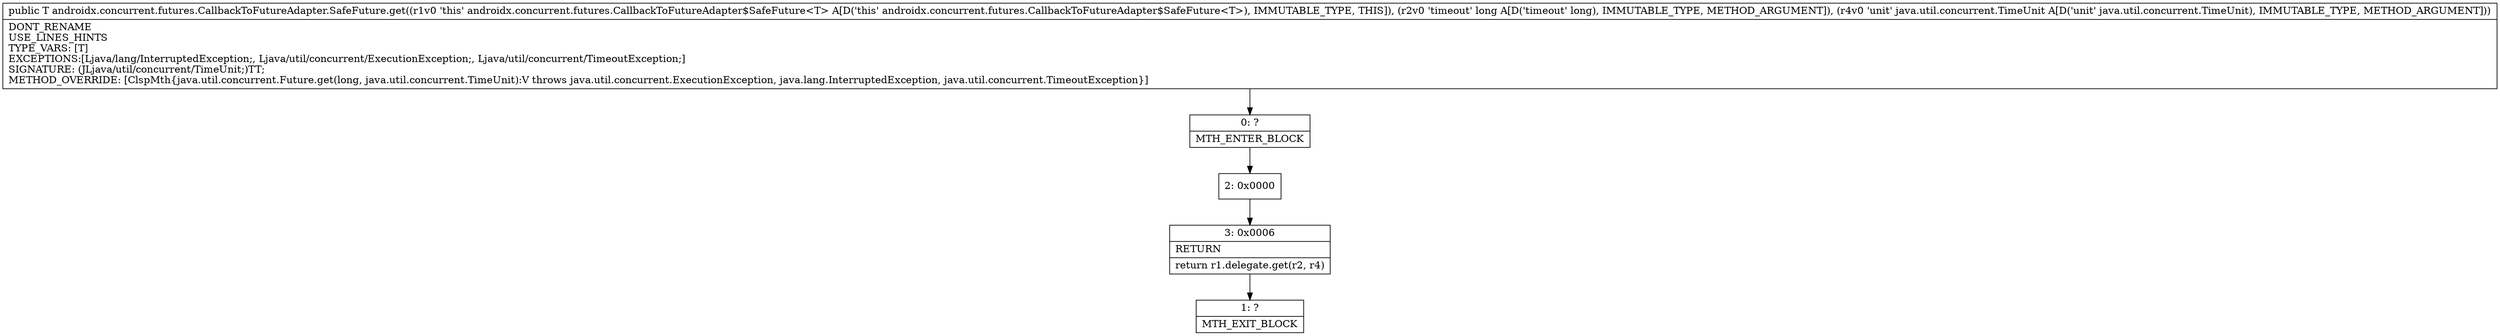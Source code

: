 digraph "CFG forandroidx.concurrent.futures.CallbackToFutureAdapter.SafeFuture.get(JLjava\/util\/concurrent\/TimeUnit;)Ljava\/lang\/Object;" {
Node_0 [shape=record,label="{0\:\ ?|MTH_ENTER_BLOCK\l}"];
Node_2 [shape=record,label="{2\:\ 0x0000}"];
Node_3 [shape=record,label="{3\:\ 0x0006|RETURN\l|return r1.delegate.get(r2, r4)\l}"];
Node_1 [shape=record,label="{1\:\ ?|MTH_EXIT_BLOCK\l}"];
MethodNode[shape=record,label="{public T androidx.concurrent.futures.CallbackToFutureAdapter.SafeFuture.get((r1v0 'this' androidx.concurrent.futures.CallbackToFutureAdapter$SafeFuture\<T\> A[D('this' androidx.concurrent.futures.CallbackToFutureAdapter$SafeFuture\<T\>), IMMUTABLE_TYPE, THIS]), (r2v0 'timeout' long A[D('timeout' long), IMMUTABLE_TYPE, METHOD_ARGUMENT]), (r4v0 'unit' java.util.concurrent.TimeUnit A[D('unit' java.util.concurrent.TimeUnit), IMMUTABLE_TYPE, METHOD_ARGUMENT]))  | DONT_RENAME\lUSE_LINES_HINTS\lTYPE_VARS: [T]\lEXCEPTIONS:[Ljava\/lang\/InterruptedException;, Ljava\/util\/concurrent\/ExecutionException;, Ljava\/util\/concurrent\/TimeoutException;]\lSIGNATURE: (JLjava\/util\/concurrent\/TimeUnit;)TT;\lMETHOD_OVERRIDE: [ClspMth\{java.util.concurrent.Future.get(long, java.util.concurrent.TimeUnit):V throws java.util.concurrent.ExecutionException, java.lang.InterruptedException, java.util.concurrent.TimeoutException\}]\l}"];
MethodNode -> Node_0;Node_0 -> Node_2;
Node_2 -> Node_3;
Node_3 -> Node_1;
}

